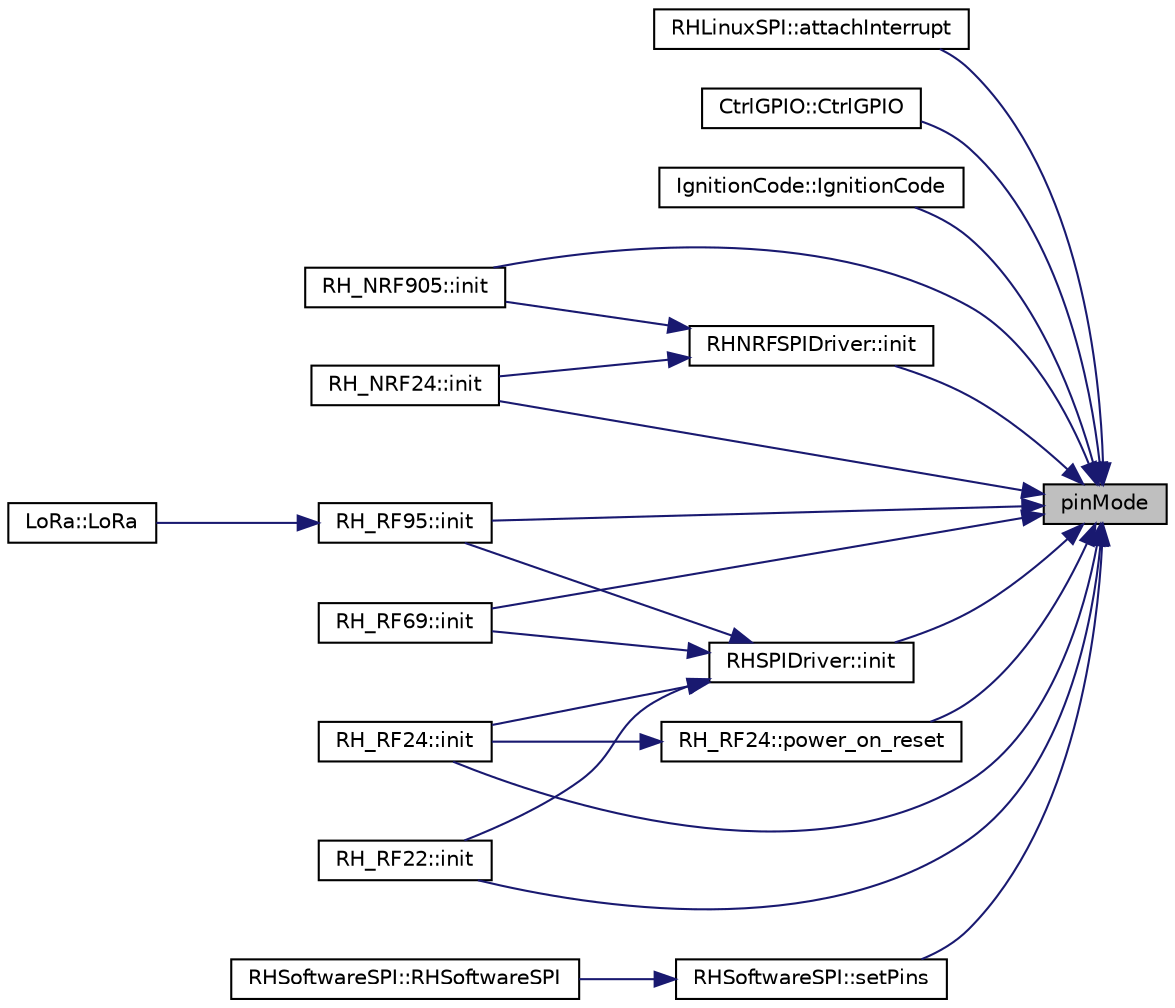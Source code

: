 digraph "pinMode"
{
 // LATEX_PDF_SIZE
  edge [fontname="Helvetica",fontsize="10",labelfontname="Helvetica",labelfontsize="10"];
  node [fontname="Helvetica",fontsize="10",shape=record];
  rankdir="RL";
  Node1 [label="pinMode",height=0.2,width=0.4,color="black", fillcolor="grey75", style="filled", fontcolor="black",tooltip=" "];
  Node1 -> Node2 [dir="back",color="midnightblue",fontsize="10",style="solid",fontname="Helvetica"];
  Node2 [label="RHLinuxSPI::attachInterrupt",height=0.2,width=0.4,color="black", fillcolor="white", style="filled",URL="$class_r_h_linux_s_p_i.html#aa9c33b5047debff62a01a0c0f3745a18",tooltip=" "];
  Node1 -> Node3 [dir="back",color="midnightblue",fontsize="10",style="solid",fontname="Helvetica"];
  Node3 [label="CtrlGPIO::CtrlGPIO",height=0.2,width=0.4,color="black", fillcolor="white", style="filled",URL="$class_ctrl_g_p_i_o.html#a02fcd079db7ffda51c40f837a96f8cc5",tooltip=" "];
  Node1 -> Node4 [dir="back",color="midnightblue",fontsize="10",style="solid",fontname="Helvetica"];
  Node4 [label="IgnitionCode::IgnitionCode",height=0.2,width=0.4,color="black", fillcolor="white", style="filled",URL="$class_ignition_code.html#a85e79df495b5f6ffb1c769392b58c472",tooltip=" "];
  Node1 -> Node5 [dir="back",color="midnightblue",fontsize="10",style="solid",fontname="Helvetica"];
  Node5 [label="RHNRFSPIDriver::init",height=0.2,width=0.4,color="black", fillcolor="white", style="filled",URL="$class_r_h_n_r_f_s_p_i_driver.html#a0c129520de4cfc0782c2c414515ebac7",tooltip=" "];
  Node5 -> Node6 [dir="back",color="midnightblue",fontsize="10",style="solid",fontname="Helvetica"];
  Node6 [label="RH_NRF905::init",height=0.2,width=0.4,color="black", fillcolor="white", style="filled",URL="$class_r_h___n_r_f905.html#a393568e5013dfd1a4e76511b7d4b1d4e",tooltip=" "];
  Node5 -> Node7 [dir="back",color="midnightblue",fontsize="10",style="solid",fontname="Helvetica"];
  Node7 [label="RH_NRF24::init",height=0.2,width=0.4,color="black", fillcolor="white", style="filled",URL="$class_r_h___n_r_f24.html#afdb9eb79fec2d1f8444e5830c7267445",tooltip=" "];
  Node1 -> Node8 [dir="back",color="midnightblue",fontsize="10",style="solid",fontname="Helvetica"];
  Node8 [label="RHSPIDriver::init",height=0.2,width=0.4,color="black", fillcolor="white", style="filled",URL="$class_r_h_s_p_i_driver.html#a7ba5e6fc53e02ff8125218bc296b4557",tooltip=" "];
  Node8 -> Node9 [dir="back",color="midnightblue",fontsize="10",style="solid",fontname="Helvetica"];
  Node9 [label="RH_RF95::init",height=0.2,width=0.4,color="black", fillcolor="white", style="filled",URL="$class_r_h___r_f95.html#aa7bee6fb7ad0e0d0ae5e04ed27cfd79d",tooltip=" "];
  Node9 -> Node10 [dir="back",color="midnightblue",fontsize="10",style="solid",fontname="Helvetica"];
  Node10 [label="LoRa::LoRa",height=0.2,width=0.4,color="black", fillcolor="white", style="filled",URL="$class_lo_ra.html#add01349547d8f36a69d2cad70b9363e5",tooltip=" "];
  Node8 -> Node11 [dir="back",color="midnightblue",fontsize="10",style="solid",fontname="Helvetica"];
  Node11 [label="RH_RF69::init",height=0.2,width=0.4,color="black", fillcolor="white", style="filled",URL="$class_r_h___r_f69.html#a0d78af6f999adf187861e7e3f1d52e99",tooltip=" "];
  Node8 -> Node12 [dir="back",color="midnightblue",fontsize="10",style="solid",fontname="Helvetica"];
  Node12 [label="RH_RF24::init",height=0.2,width=0.4,color="black", fillcolor="white", style="filled",URL="$class_r_h___r_f24.html#a2cb53e42f79e769497ae564a8d74230e",tooltip=" "];
  Node8 -> Node13 [dir="back",color="midnightblue",fontsize="10",style="solid",fontname="Helvetica"];
  Node13 [label="RH_RF22::init",height=0.2,width=0.4,color="black", fillcolor="white", style="filled",URL="$class_r_h___r_f22.html#a315c71e5f023f03b0a6b8324a6a9b094",tooltip=" "];
  Node1 -> Node6 [dir="back",color="midnightblue",fontsize="10",style="solid",fontname="Helvetica"];
  Node1 -> Node7 [dir="back",color="midnightblue",fontsize="10",style="solid",fontname="Helvetica"];
  Node1 -> Node9 [dir="back",color="midnightblue",fontsize="10",style="solid",fontname="Helvetica"];
  Node1 -> Node11 [dir="back",color="midnightblue",fontsize="10",style="solid",fontname="Helvetica"];
  Node1 -> Node12 [dir="back",color="midnightblue",fontsize="10",style="solid",fontname="Helvetica"];
  Node1 -> Node13 [dir="back",color="midnightblue",fontsize="10",style="solid",fontname="Helvetica"];
  Node1 -> Node14 [dir="back",color="midnightblue",fontsize="10",style="solid",fontname="Helvetica"];
  Node14 [label="RH_RF24::power_on_reset",height=0.2,width=0.4,color="black", fillcolor="white", style="filled",URL="$class_r_h___r_f24.html#a471d6cc5c9ca51468e137896292acdaf",tooltip="Cycles the Shutdown pin to force the cradio chip to reset."];
  Node14 -> Node12 [dir="back",color="midnightblue",fontsize="10",style="solid",fontname="Helvetica"];
  Node1 -> Node15 [dir="back",color="midnightblue",fontsize="10",style="solid",fontname="Helvetica"];
  Node15 [label="RHSoftwareSPI::setPins",height=0.2,width=0.4,color="black", fillcolor="white", style="filled",URL="$class_r_h_software_s_p_i.html#ad98b38d5b181f02a9064ac76dddaa0ae",tooltip=" "];
  Node15 -> Node16 [dir="back",color="midnightblue",fontsize="10",style="solid",fontname="Helvetica"];
  Node16 [label="RHSoftwareSPI::RHSoftwareSPI",height=0.2,width=0.4,color="black", fillcolor="white", style="filled",URL="$class_r_h_software_s_p_i.html#ad7287ee7aecf337e262b1ebd28c8d1bc",tooltip=" "];
}
